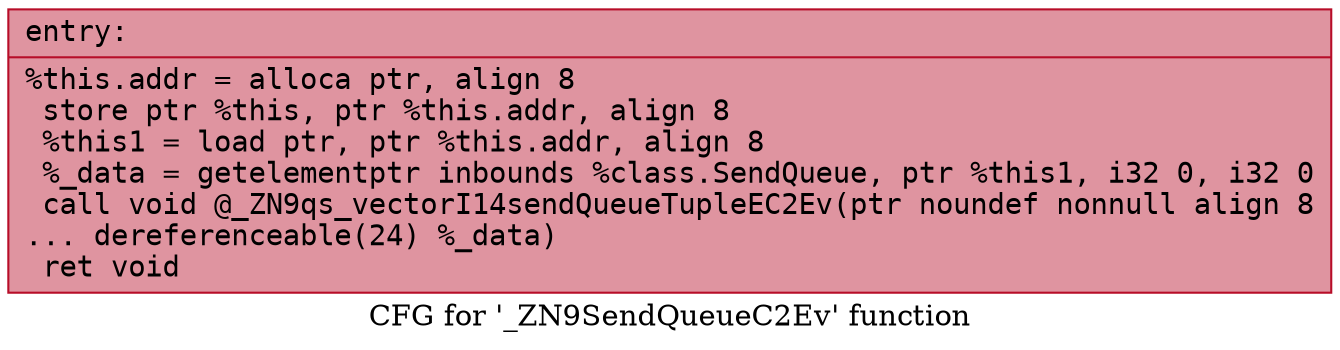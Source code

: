 digraph "CFG for '_ZN9SendQueueC2Ev' function" {
	label="CFG for '_ZN9SendQueueC2Ev' function";

	Node0x55deda387ae0 [shape=record,color="#b70d28ff", style=filled, fillcolor="#b70d2870" fontname="Courier",label="{entry:\l|  %this.addr = alloca ptr, align 8\l  store ptr %this, ptr %this.addr, align 8\l  %this1 = load ptr, ptr %this.addr, align 8\l  %_data = getelementptr inbounds %class.SendQueue, ptr %this1, i32 0, i32 0\l  call void @_ZN9qs_vectorI14sendQueueTupleEC2Ev(ptr noundef nonnull align 8\l... dereferenceable(24) %_data)\l  ret void\l}"];
}
